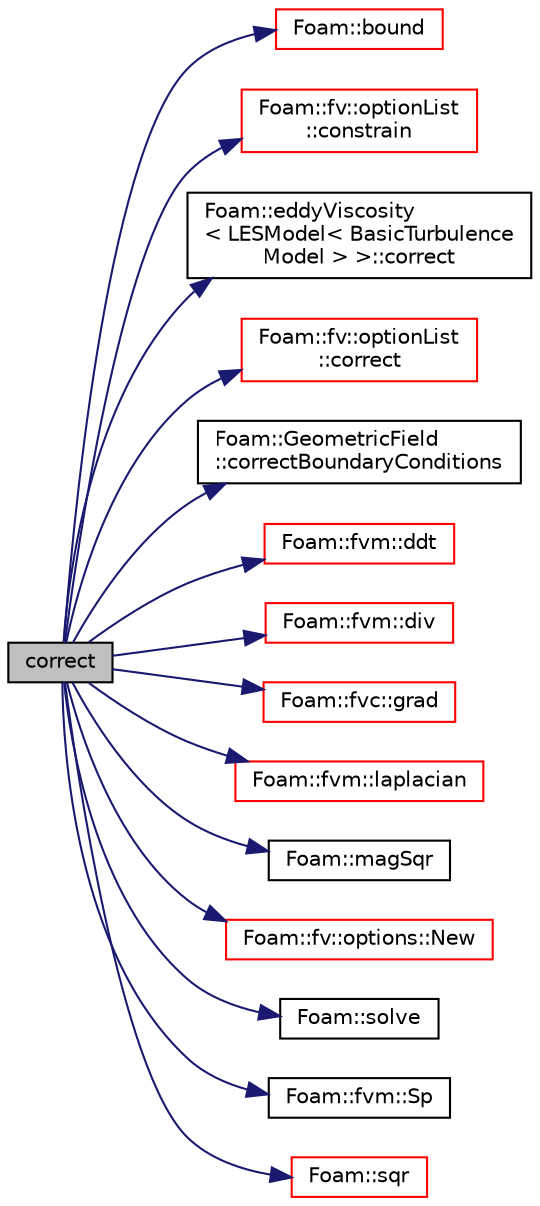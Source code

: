 digraph "correct"
{
  bgcolor="transparent";
  edge [fontname="Helvetica",fontsize="10",labelfontname="Helvetica",labelfontsize="10"];
  node [fontname="Helvetica",fontsize="10",shape=record];
  rankdir="LR";
  Node1 [label="correct",height=0.2,width=0.4,color="black", fillcolor="grey75", style="filled", fontcolor="black"];
  Node1 -> Node2 [color="midnightblue",fontsize="10",style="solid",fontname="Helvetica"];
  Node2 [label="Foam::bound",height=0.2,width=0.4,color="red",URL="$a10725.html#a334b2a2d0ce7997d360f7a018174a077",tooltip="Bound the given scalar field if it has gone unbounded. "];
  Node1 -> Node3 [color="midnightblue",fontsize="10",style="solid",fontname="Helvetica"];
  Node3 [label="Foam::fv::optionList\l::constrain",height=0.2,width=0.4,color="red",URL="$a01715.html#ab41c286bca1d06f1df7ae33c4f45b1bd",tooltip="Apply constraints to equation. "];
  Node1 -> Node4 [color="midnightblue",fontsize="10",style="solid",fontname="Helvetica"];
  Node4 [label="Foam::eddyViscosity\l\< LESModel\< BasicTurbulence\lModel \> \>::correct",height=0.2,width=0.4,color="black",URL="$a00611.html#aa4d8a8ca44f2b13f84ba64733f6e0252",tooltip="Solve the turbulence equations and correct the turbulence viscosity. "];
  Node1 -> Node5 [color="midnightblue",fontsize="10",style="solid",fontname="Helvetica"];
  Node5 [label="Foam::fv::optionList\l::correct",height=0.2,width=0.4,color="red",URL="$a01715.html#ae3e6a795c3429c465e44e8953d47e34a",tooltip="Apply correction to field. "];
  Node1 -> Node6 [color="midnightblue",fontsize="10",style="solid",fontname="Helvetica"];
  Node6 [label="Foam::GeometricField\l::correctBoundaryConditions",height=0.2,width=0.4,color="black",URL="$a00921.html#acaf6878ef900e593c4b20812f1b567d6",tooltip="Correct boundary field. "];
  Node1 -> Node7 [color="midnightblue",fontsize="10",style="solid",fontname="Helvetica"];
  Node7 [label="Foam::fvm::ddt",height=0.2,width=0.4,color="red",URL="$a10760.html#a2d88eca98ab69b84af7ddb96e35f5a44"];
  Node1 -> Node8 [color="midnightblue",fontsize="10",style="solid",fontname="Helvetica"];
  Node8 [label="Foam::fvm::div",height=0.2,width=0.4,color="red",URL="$a10760.html#a058dd4757c11ae656c8d576632b33d25"];
  Node1 -> Node9 [color="midnightblue",fontsize="10",style="solid",fontname="Helvetica"];
  Node9 [label="Foam::fvc::grad",height=0.2,width=0.4,color="red",URL="$a10759.html#a7c00ec90ecc15ed3005255e42c52827a"];
  Node1 -> Node10 [color="midnightblue",fontsize="10",style="solid",fontname="Helvetica"];
  Node10 [label="Foam::fvm::laplacian",height=0.2,width=0.4,color="red",URL="$a10760.html#a05679b154654e47e9f1e2fbd2bc0bae0"];
  Node1 -> Node11 [color="midnightblue",fontsize="10",style="solid",fontname="Helvetica"];
  Node11 [label="Foam::magSqr",height=0.2,width=0.4,color="black",URL="$a10725.html#ae6fff2c6981e6d9618aa5038e69def6e"];
  Node1 -> Node12 [color="midnightblue",fontsize="10",style="solid",fontname="Helvetica"];
  Node12 [label="Foam::fv::options::New",height=0.2,width=0.4,color="red",URL="$a01716.html#a616ee355e53d26b92cf6a39d39f5c594",tooltip="Construct fvOptions and register to datbase if not present. "];
  Node1 -> Node13 [color="midnightblue",fontsize="10",style="solid",fontname="Helvetica"];
  Node13 [label="Foam::solve",height=0.2,width=0.4,color="black",URL="$a10725.html#a8d0243cca6dbaab978da0126875aa319",tooltip="Solve returning the solution statistics given convergence tolerance. "];
  Node1 -> Node14 [color="midnightblue",fontsize="10",style="solid",fontname="Helvetica"];
  Node14 [label="Foam::fvm::Sp",height=0.2,width=0.4,color="black",URL="$a10760.html#a67e0938495ebeac7ad57361957720554"];
  Node1 -> Node15 [color="midnightblue",fontsize="10",style="solid",fontname="Helvetica"];
  Node15 [label="Foam::sqr",height=0.2,width=0.4,color="red",URL="$a10725.html#a277dc11c581d53826ab5090b08f3b17b"];
}
